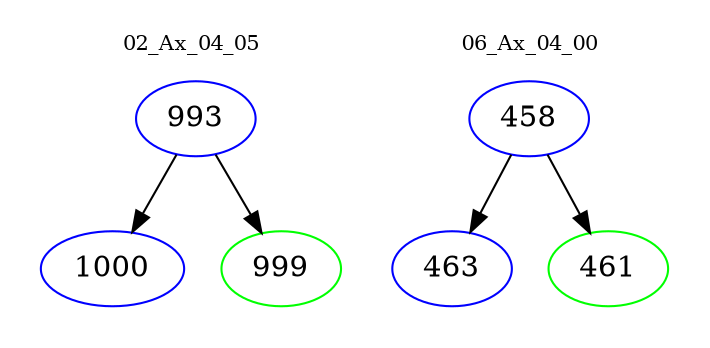 digraph{
subgraph cluster_0 {
color = white
label = "02_Ax_04_05";
fontsize=10;
T0_993 [label="993", color="blue"]
T0_993 -> T0_1000 [color="black"]
T0_1000 [label="1000", color="blue"]
T0_993 -> T0_999 [color="black"]
T0_999 [label="999", color="green"]
}
subgraph cluster_1 {
color = white
label = "06_Ax_04_00";
fontsize=10;
T1_458 [label="458", color="blue"]
T1_458 -> T1_463 [color="black"]
T1_463 [label="463", color="blue"]
T1_458 -> T1_461 [color="black"]
T1_461 [label="461", color="green"]
}
}
